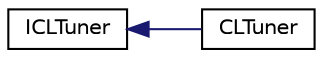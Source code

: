 digraph "Graphical Class Hierarchy"
{
 // LATEX_PDF_SIZE
  edge [fontname="Helvetica",fontsize="10",labelfontname="Helvetica",labelfontsize="10"];
  node [fontname="Helvetica",fontsize="10",shape=record];
  rankdir="LR";
  Node0 [label="ICLTuner",height=0.2,width=0.4,color="black", fillcolor="white", style="filled",URL="$classarm__compute_1_1_i_c_l_tuner.xhtml",tooltip="Basic interface for tuning the OpenCL kernels."];
  Node0 -> Node1 [dir="back",color="midnightblue",fontsize="10",style="solid",fontname="Helvetica"];
  Node1 [label="CLTuner",height=0.2,width=0.4,color="black", fillcolor="white", style="filled",URL="$classarm__compute_1_1_c_l_tuner.xhtml",tooltip="Basic implementation of the OpenCL tuner interface."];
}
